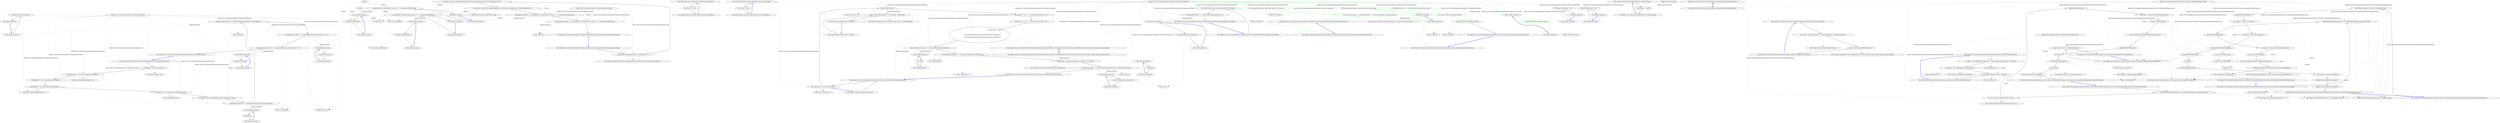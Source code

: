 digraph  {
m2_45 [cluster="Unk.LoadModules", file="ModuleLoaderTests.cs", label="Entry Unk.LoadModules", span=""];
m2_49 [cluster="Unk.SequenceEqual", file="ModuleLoaderTests.cs", label="Entry Unk.SequenceEqual", span=""];
m2_25 [cluster="Unk.>", file="ModuleLoaderTests.cs", label="Entry Unk.>", span=""];
m2_14 [cluster="Mock<IModuleLoaderPlugin>.cstr", file="ModuleLoaderTests.cs", label="Entry Mock<IModuleLoaderPlugin>.cstr", span=""];
m2_15 [cluster="ModuleLoader.cstr", file="ModuleLoaderTests.cs", label="Entry ModuleLoader.cstr", span=""];
m2_39 [cluster="Ninject.Modules.ModuleLoader.LoadModules(System.Collections.Generic.IEnumerable<string>)", file="ModuleLoaderTests.cs", label="Entry Ninject.Modules.ModuleLoader.LoadModules(System.Collections.Generic.IEnumerable<string>)", span="49-49"];
m2_12 [cluster="Mock<IKernel>.cstr", file="ModuleLoaderTests.cs", label="Entry Mock<IKernel>.cstr", span=""];
m2_18 [cluster="Unk.Setup", file="ModuleLoaderTests.cs", label="Entry Unk.Setup", span=""];
m2_40 [cluster="System.IO.Path.Combine(string, string)", file="ModuleLoaderTests.cs", label="Entry System.IO.Path.Combine(string, string)", span="0-0"];
m2_16 [cluster="Unk.SetupGet", file="ModuleLoaderTests.cs", label="Entry Unk.SetupGet", span=""];
m2_13 [cluster="Mock<IComponentContainer>.cstr", file="ModuleLoaderTests.cs", label="Entry Mock<IComponentContainer>.cstr", span=""];
m2_17 [cluster="Unk.Returns", file="ModuleLoaderTests.cs", label="Entry Unk.Returns", span=""];
m2_32 [cluster="Ninject.Tests.Unit.ModuleLoaderTests.WhenLoadModulesIsCalled.PassesMatchingFilesToAppropriatePlugin()", file="ModuleLoaderTests.cs", label="Entry Ninject.Tests.Unit.ModuleLoaderTests.WhenLoadModulesIsCalled.PassesMatchingFilesToAppropriatePlugin()", span="39-39"];
m2_33 [cluster="Ninject.Tests.Unit.ModuleLoaderTests.WhenLoadModulesIsCalled.PassesMatchingFilesToAppropriatePlugin()", file="ModuleLoaderTests.cs", label="moduleLoader.LoadModules(new[] { ''TestModules/*'' })", span="41-41"];
m2_34 [cluster="Ninject.Tests.Unit.ModuleLoaderTests.WhenLoadModulesIsCalled.PassesMatchingFilesToAppropriatePlugin()", file="ModuleLoaderTests.cs", label="var fooFiles = new[] { Path.Combine(AppDomain.CurrentDomain.BaseDirectory, @''TestModules\test.foo'') }", span="43-43"];
m2_35 [cluster="Ninject.Tests.Unit.ModuleLoaderTests.WhenLoadModulesIsCalled.PassesMatchingFilesToAppropriatePlugin()", file="ModuleLoaderTests.cs", label="var barFiles = new[] { Path.Combine(AppDomain.CurrentDomain.BaseDirectory, @''TestModules\test.bar'') }", span="44-44"];
m2_36 [cluster="Ninject.Tests.Unit.ModuleLoaderTests.WhenLoadModulesIsCalled.PassesMatchingFilesToAppropriatePlugin()", file="ModuleLoaderTests.cs", label="fooPluginMock.Verify(x => x.LoadModules(It.Is<IEnumerable<string>>(e => e.SequenceEqual(fooFiles))))", span="46-46"];
m2_37 [cluster="Ninject.Tests.Unit.ModuleLoaderTests.WhenLoadModulesIsCalled.PassesMatchingFilesToAppropriatePlugin()", file="ModuleLoaderTests.cs", label="barPluginMock.Verify(x => x.LoadModules(It.Is<IEnumerable<string>>(e => e.SequenceEqual(barFiles))))", span="47-47"];
m2_38 [cluster="Ninject.Tests.Unit.ModuleLoaderTests.WhenLoadModulesIsCalled.PassesMatchingFilesToAppropriatePlugin()", file="ModuleLoaderTests.cs", label="Exit Ninject.Tests.Unit.ModuleLoaderTests.WhenLoadModulesIsCalled.PassesMatchingFilesToAppropriatePlugin()", span="39-39"];
m2_41 [cluster="Unk.Verify", file="ModuleLoaderTests.cs", label="Entry Unk.Verify", span=""];
m2_53 [cluster="lambda expression", file="ModuleLoaderTests.cs", label="Entry lambda expression", span="47-47"];
m2_19 [cluster="lambda expression", file="ModuleLoaderTests.cs", label="Entry lambda expression", span="29-29"];
m2_22 [cluster="lambda expression", file="ModuleLoaderTests.cs", label="Entry lambda expression", span="30-30"];
m2_26 [cluster="lambda expression", file="ModuleLoaderTests.cs", label="Entry lambda expression", span="31-31"];
m2_29 [cluster="lambda expression", file="ModuleLoaderTests.cs", label="Entry lambda expression", span="32-32"];
m2_20 [cluster="lambda expression", file="ModuleLoaderTests.cs", label="x.Components", span="29-29"];
m2_21 [cluster="lambda expression", file="ModuleLoaderTests.cs", label="Exit lambda expression", span="29-29"];
m2_23 [cluster="lambda expression", file="ModuleLoaderTests.cs", label="x.GetAll<IModuleLoaderPlugin>()", span="30-30"];
m2_24 [cluster="lambda expression", file="ModuleLoaderTests.cs", label="Exit lambda expression", span="30-30"];
m2_27 [cluster="lambda expression", file="ModuleLoaderTests.cs", label="x.SupportedExtensions", span="31-31"];
m2_28 [cluster="lambda expression", file="ModuleLoaderTests.cs", label="Exit lambda expression", span="31-31"];
m2_30 [cluster="lambda expression", file="ModuleLoaderTests.cs", label="x.SupportedExtensions", span="32-32"];
m2_31 [cluster="lambda expression", file="ModuleLoaderTests.cs", label="Exit lambda expression", span="32-32"];
m2_43 [cluster="lambda expression", file="ModuleLoaderTests.cs", label="x.LoadModules(It.Is<IEnumerable<string>>(e => e.SequenceEqual(fooFiles)))", span="46-46"];
m2_47 [cluster="lambda expression", file="ModuleLoaderTests.cs", label="e.SequenceEqual(fooFiles)", span="46-46"];
m2_51 [cluster="lambda expression", file="ModuleLoaderTests.cs", label="x.LoadModules(It.Is<IEnumerable<string>>(e => e.SequenceEqual(barFiles)))", span="47-47"];
m2_54 [cluster="lambda expression", file="ModuleLoaderTests.cs", label="e.SequenceEqual(barFiles)", span="47-47"];
m2_42 [cluster="lambda expression", file="ModuleLoaderTests.cs", label="Entry lambda expression", span="46-46"];
m2_50 [cluster="lambda expression", file="ModuleLoaderTests.cs", label="Entry lambda expression", span="47-47"];
m2_44 [cluster="lambda expression", file="ModuleLoaderTests.cs", label="Exit lambda expression", span="46-46"];
m2_46 [cluster="lambda expression", file="ModuleLoaderTests.cs", label="Entry lambda expression", span="46-46"];
m2_48 [cluster="lambda expression", file="ModuleLoaderTests.cs", label="Exit lambda expression", span="46-46"];
m2_52 [cluster="lambda expression", file="ModuleLoaderTests.cs", label="Exit lambda expression", span="47-47"];
m2_55 [cluster="lambda expression", file="ModuleLoaderTests.cs", label="Exit lambda expression", span="47-47"];
m2_0 [cluster="Ninject.Tests.Unit.ModuleLoaderTests.ModuleLoaderContext.ModuleLoaderContext()", file="ModuleLoaderTests.cs", label="Entry Ninject.Tests.Unit.ModuleLoaderTests.ModuleLoaderContext.ModuleLoaderContext()", span="19-19"];
m2_1 [cluster="Ninject.Tests.Unit.ModuleLoaderTests.ModuleLoaderContext.ModuleLoaderContext()", file="ModuleLoaderTests.cs", label="kernelMock = new Mock<IKernel>()", span="21-21"];
m2_2 [cluster="Ninject.Tests.Unit.ModuleLoaderTests.ModuleLoaderContext.ModuleLoaderContext()", file="ModuleLoaderTests.cs", label="componentsMock = new Mock<IComponentContainer>()", span="22-22"];
m2_3 [cluster="Ninject.Tests.Unit.ModuleLoaderTests.ModuleLoaderContext.ModuleLoaderContext()", file="ModuleLoaderTests.cs", label="fooPluginMock = new Mock<IModuleLoaderPlugin>()", span="23-23"];
m2_4 [cluster="Ninject.Tests.Unit.ModuleLoaderTests.ModuleLoaderContext.ModuleLoaderContext()", file="ModuleLoaderTests.cs", label="barPluginMock = new Mock<IModuleLoaderPlugin>()", span="24-24"];
m2_5 [cluster="Ninject.Tests.Unit.ModuleLoaderTests.ModuleLoaderContext.ModuleLoaderContext()", file="ModuleLoaderTests.cs", label="moduleLoader = new ModuleLoader(kernelMock.Object)", span="25-25"];
m2_6 [cluster="Ninject.Tests.Unit.ModuleLoaderTests.ModuleLoaderContext.ModuleLoaderContext()", file="ModuleLoaderTests.cs", label="var plugins = new[] { fooPluginMock.Object, barPluginMock.Object }", span="27-27"];
m2_7 [cluster="Ninject.Tests.Unit.ModuleLoaderTests.ModuleLoaderContext.ModuleLoaderContext()", file="ModuleLoaderTests.cs", label="kernelMock.SetupGet(x => x.Components).Returns(componentsMock.Object)", span="29-29"];
m2_8 [cluster="Ninject.Tests.Unit.ModuleLoaderTests.ModuleLoaderContext.ModuleLoaderContext()", file="ModuleLoaderTests.cs", label="componentsMock.Setup(x => x.GetAll<IModuleLoaderPlugin>()).Returns(plugins)", span="30-30"];
m2_9 [cluster="Ninject.Tests.Unit.ModuleLoaderTests.ModuleLoaderContext.ModuleLoaderContext()", file="ModuleLoaderTests.cs", label="fooPluginMock.SetupGet(x => x.SupportedExtensions).Returns(new[] { ''.foo'' })", span="31-31"];
m2_10 [cluster="Ninject.Tests.Unit.ModuleLoaderTests.ModuleLoaderContext.ModuleLoaderContext()", file="ModuleLoaderTests.cs", label="barPluginMock.SetupGet(x => x.SupportedExtensions).Returns(new[] { ''.bar'' })", span="32-32"];
m2_11 [cluster="Ninject.Tests.Unit.ModuleLoaderTests.ModuleLoaderContext.ModuleLoaderContext()", file="ModuleLoaderTests.cs", label="Exit Ninject.Tests.Unit.ModuleLoaderTests.ModuleLoaderContext.ModuleLoaderContext()", span="19-19"];
m2_56 [file="ModuleLoaderTests.cs", label="Ninject.Tests.Unit.ModuleLoaderTests.ModuleLoaderContext", span=""];
m2_57 [file="ModuleLoaderTests.cs", label="Ninject.Tests.Unit.ModuleLoaderTests.WhenLoadModulesIsCalled", span=""];
m2_58 [file="ModuleLoaderTests.cs", label=fooFiles, span=""];
m2_59 [file="ModuleLoaderTests.cs", label=barFiles, span=""];
m3_3 [cluster="Ninject.Dynamic.Extensions.ObjectExtensions.IsNull(object)", file="ModuleLoadingTests.cs", label="Entry Ninject.Dynamic.Extensions.ObjectExtensions.IsNull(object)", span="26-26"];
m3_4 [cluster="Ninject.Dynamic.Extensions.ObjectExtensions.IsNull(object)", file="ModuleLoadingTests.cs", label="return value == null;", span="28-28"];
m3_5 [cluster="Ninject.Dynamic.Extensions.ObjectExtensions.IsNull(object)", file="ModuleLoadingTests.cs", label="Exit Ninject.Dynamic.Extensions.ObjectExtensions.IsNull(object)", span="26-26"];
m3_0 [cluster="Ninject.Dynamic.Extensions.ObjectExtensions.IsNotNull(object)", file="ModuleLoadingTests.cs", label="Entry Ninject.Dynamic.Extensions.ObjectExtensions.IsNotNull(object)", span="14-14"];
m3_1 [cluster="Ninject.Dynamic.Extensions.ObjectExtensions.IsNotNull(object)", file="ModuleLoadingTests.cs", label="return value != null;", span="16-16"];
m3_2 [cluster="Ninject.Dynamic.Extensions.ObjectExtensions.IsNotNull(object)", file="ModuleLoadingTests.cs", label="Exit Ninject.Dynamic.Extensions.ObjectExtensions.IsNotNull(object)", span="14-14"];
m4_17 [cluster="Mock<IPlan>.cstr", file="NinjectSettings.cs", label="Entry Mock<IPlan>.cstr", span=""];
m4_18 [cluster="Ninject.Tests.Unit.PropertyInjectionStrategyTests.FakePropertyInjectionDirective.FakePropertyInjectionDirective(System.Reflection.PropertyInfo, Ninject.Injection.PropertyInjector)", file="NinjectSettings.cs", label="Entry Ninject.Tests.Unit.PropertyInjectionStrategyTests.FakePropertyInjectionDirective.FakePropertyInjectionDirective(System.Reflection.PropertyInfo, Ninject.Injection.PropertyInjector)", span="91-91"];
m4_67 [cluster="Ninject.Tests.Unit.PropertyInjectionStrategyTests.FakePropertyInjectionDirective.FakePropertyInjectionDirective(System.Reflection.PropertyInfo, Ninject.Injection.PropertyInjector)", file="NinjectSettings.cs", label="Exit Ninject.Tests.Unit.PropertyInjectionStrategyTests.FakePropertyInjectionDirective.FakePropertyInjectionDirective(System.Reflection.PropertyInfo, Ninject.Injection.PropertyInjector)", span="91-91"];
m4_0 [cluster="Ninject.NinjectSettings.Get<T>(string, T)", file="NinjectSettings.cs", label="Entry Ninject.NinjectSettings.Get<T>(string, T)", span="89-89"];
m4_1 [cluster="Ninject.NinjectSettings.Get<T>(string, T)", file="NinjectSettings.cs", label="return _values.ContainsKey(key) ? (T)_values[key] : defaultValue;", span="91-91"];
m4_2 [cluster="Ninject.NinjectSettings.Get<T>(string, T)", file="NinjectSettings.cs", label="Exit Ninject.NinjectSettings.Get<T>(string, T)", span="89-89"];
m4_16 [cluster="Mock<IContext>.cstr", file="NinjectSettings.cs", label="Entry Mock<IContext>.cstr", span=""];
m4_65 [cluster="Unk.Should", file="NinjectSettings.cs", label="Entry Unk.Should", span=""];
m4_3 [cluster="System.Collections.Generic.Dictionary<TKey, TValue>.ContainsKey(TKey)", file="NinjectSettings.cs", label="Entry System.Collections.Generic.Dictionary<TKey, TValue>.ContainsKey(TKey)", span="0-0"];
m4_38 [cluster="Unk.>", file="NinjectSettings.cs", label="Entry Unk.>", span=""];
m4_39 [cluster="Ninject.Tests.Unit.PropertyInjectionStrategyTests.WhenActivateIsCalled.ReadsMethodInjectorsFromPlan()", file="NinjectSettings.cs", label="Entry Ninject.Tests.Unit.PropertyInjectionStrategyTests.WhenActivateIsCalled.ReadsMethodInjectorsFromPlan()", span="63-63"];
m4_40 [cluster="Ninject.Tests.Unit.PropertyInjectionStrategyTests.WhenActivateIsCalled.ReadsMethodInjectorsFromPlan()", file="NinjectSettings.cs", label="this.strategy.Activate(this.contextMock.Object, this.reference)", span="65-65"];
m4_41 [cluster="Ninject.Tests.Unit.PropertyInjectionStrategyTests.WhenActivateIsCalled.ReadsMethodInjectorsFromPlan()", file="NinjectSettings.cs", label="this.planMock.Verify(x => x.GetAll<PropertyInjectionDirective>())", span="67-67"];
m4_42 [cluster="Ninject.Tests.Unit.PropertyInjectionStrategyTests.WhenActivateIsCalled.ReadsMethodInjectorsFromPlan()", file="NinjectSettings.cs", label="Exit Ninject.Tests.Unit.PropertyInjectionStrategyTests.WhenActivateIsCalled.ReadsMethodInjectorsFromPlan()", span="63-63"];
m4_52 [cluster="System.Collections.Generic.IEnumerable<T>.Map<T>(System.Action<T>)", file="NinjectSettings.cs", label="Entry System.Collections.Generic.IEnumerable<T>.Map<T>(System.Action<T>)", span="8-8"];
m4_4 [cluster="Ninject.NinjectSettings.Set(string, object)", file="NinjectSettings.cs", label="Entry Ninject.NinjectSettings.Set(string, object)", span="99-99"];
m4_5 [cluster="Ninject.Tests.Unit.PropertyInjectionStrategyTests.WhenActivateIsCalled.WhenActivateIsCalled()", file="NinjectSettings.cs", label="Entry Ninject.Tests.Unit.PropertyInjectionStrategyTests.WhenActivateIsCalled.WhenActivateIsCalled()", span="41-41"];
m4_6 [cluster="Ninject.Tests.Unit.PropertyInjectionStrategyTests.WhenActivateIsCalled.WhenActivateIsCalled()", file="NinjectSettings.cs", label="this.contextMock = new Mock<IContext>()", span="43-43"];
m4_43 [cluster="Unk.Activate", file="NinjectSettings.cs", label="Entry Unk.Activate", span=""];
m4_22 [cluster="Unk.Setup", file="NinjectSettings.cs", label="Entry Unk.Setup", span=""];
m4_19 [cluster="Unk.SetupGet", file="NinjectSettings.cs", label="Entry Unk.SetupGet", span=""];
m4_21 [cluster="Ninject.Activation.InstanceReference.InstanceReference()", file="NinjectSettings.cs", label="Entry Ninject.Activation.InstanceReference.InstanceReference()", span="16-16"];
m4_45 [cluster="lambda expression", file="NinjectSettings.cs", label="Entry lambda expression", span="67-67"];
m4_53 [cluster="lambda expression", file="NinjectSettings.cs", label="Entry lambda expression", span="75-75"];
m4_54 [cluster="lambda expression", color=green, community=0, file="NinjectSettings.cs", label="0: d.TargetMock.Verify(x => x.ResolveWithin(this.contextMock.Object))", span="75-75"];
m4_55 [cluster="lambda expression", file="NinjectSettings.cs", label="Exit lambda expression", span="75-75"];
m4_56 [cluster="lambda expression", file="NinjectSettings.cs", label="Entry lambda expression", span="75-75"];
m4_57 [cluster="lambda expression", color=green, community=0, file="NinjectSettings.cs", label="7: x.ResolveWithin(this.contextMock.Object)", span="75-75"];
m4_58 [cluster="lambda expression", file="NinjectSettings.cs", label="Exit lambda expression", span="75-75"];
m4_24 [cluster="lambda expression", file="NinjectSettings.cs", label="this.injector1WasCalled = true", span="45-45"];
m4_27 [cluster="lambda expression", file="NinjectSettings.cs", label="this.injector2WasCalled = true", span="46-46"];
m4_23 [cluster="lambda expression", file="NinjectSettings.cs", label="Entry lambda expression", span="45-45"];
m4_25 [cluster="lambda expression", file="NinjectSettings.cs", label="Exit lambda expression", span="45-45"];
m4_26 [cluster="lambda expression", file="NinjectSettings.cs", label="Entry lambda expression", span="46-46"];
m4_28 [cluster="lambda expression", file="NinjectSettings.cs", label="Exit lambda expression", span="46-46"];
m4_29 [cluster="lambda expression", file="NinjectSettings.cs", label="Entry lambda expression", span="54-54"];
m4_32 [cluster="lambda expression", file="NinjectSettings.cs", label="Entry lambda expression", span="55-55"];
m4_35 [cluster="lambda expression", file="NinjectSettings.cs", label="Entry lambda expression", span="59-59"];
m4_31 [cluster="lambda expression", file="NinjectSettings.cs", label="Exit lambda expression", span="54-54"];
m4_30 [cluster="lambda expression", file="NinjectSettings.cs", label="x.Plan", span="54-54"];
m4_34 [cluster="lambda expression", file="NinjectSettings.cs", label="Exit lambda expression", span="55-55"];
m4_33 [cluster="lambda expression", file="NinjectSettings.cs", label="x.Parameters", span="55-55"];
m4_37 [cluster="lambda expression", file="NinjectSettings.cs", label="Exit lambda expression", span="59-59"];
m4_36 [cluster="lambda expression", file="NinjectSettings.cs", label="x.GetAll<PropertyInjectionDirective>()", span="59-59"];
m4_46 [cluster="lambda expression", file="NinjectSettings.cs", label="x.GetAll<PropertyInjectionDirective>()", span="67-67"];
m4_47 [cluster="lambda expression", file="NinjectSettings.cs", label="Exit lambda expression", span="67-67"];
m4_48 [cluster="Ninject.Tests.Unit.PropertyInjectionStrategyTests.WhenActivateIsCalled.ResolvesValuesForEachTargetOfEachDirective()", file="NinjectSettings.cs", label="Entry Ninject.Tests.Unit.PropertyInjectionStrategyTests.WhenActivateIsCalled.ResolvesValuesForEachTargetOfEachDirective()", span="71-71"];
m4_49 [cluster="Ninject.Tests.Unit.PropertyInjectionStrategyTests.WhenActivateIsCalled.ResolvesValuesForEachTargetOfEachDirective()", color=green, community=0, file="NinjectSettings.cs", label="0: this.strategy.Activate(this.contextMock.Object, this.reference)", span="73-73"];
m4_50 [cluster="Ninject.Tests.Unit.PropertyInjectionStrategyTests.WhenActivateIsCalled.ResolvesValuesForEachTargetOfEachDirective()", color=green, community=0, file="NinjectSettings.cs", label="2: this.directives.Map(d => d.TargetMock.Verify(x => x.ResolveWithin(this.contextMock.Object)))", span="75-75"];
m4_51 [cluster="Ninject.Tests.Unit.PropertyInjectionStrategyTests.WhenActivateIsCalled.ResolvesValuesForEachTargetOfEachDirective()", file="NinjectSettings.cs", label="Exit Ninject.Tests.Unit.PropertyInjectionStrategyTests.WhenActivateIsCalled.ResolvesValuesForEachTargetOfEachDirective()", span="71-71"];
m4_66 [cluster="Unk.BeTrue", file="NinjectSettings.cs", label="Entry Unk.BeTrue", span=""];
m4_20 [cluster="Unk.Returns", file="NinjectSettings.cs", label="Entry Unk.Returns", span=""];
m4_60 [cluster="Ninject.Tests.Unit.PropertyInjectionStrategyTests.WhenActivateIsCalled.InvokesInjectorsForEachDirective()", file="NinjectSettings.cs", label="Entry Ninject.Tests.Unit.PropertyInjectionStrategyTests.WhenActivateIsCalled.InvokesInjectorsForEachDirective()", span="79-79"];
m4_61 [cluster="Ninject.Tests.Unit.PropertyInjectionStrategyTests.WhenActivateIsCalled.InvokesInjectorsForEachDirective()", color=green, community=0, file="NinjectSettings.cs", label="16: this.strategy.Activate(this.contextMock.Object, this.reference)", span="81-81"];
m4_62 [cluster="Ninject.Tests.Unit.PropertyInjectionStrategyTests.WhenActivateIsCalled.InvokesInjectorsForEachDirective()", color=green, community=0, file="NinjectSettings.cs", label="0: this.injector1WasCalled.Should().BeTrue()", span="82-82"];
m4_63 [cluster="Ninject.Tests.Unit.PropertyInjectionStrategyTests.WhenActivateIsCalled.InvokesInjectorsForEachDirective()", file="NinjectSettings.cs", label="this.injector2WasCalled.Should().BeTrue()", span="83-83"];
m4_64 [cluster="Ninject.Tests.Unit.PropertyInjectionStrategyTests.WhenActivateIsCalled.InvokesInjectorsForEachDirective()", file="NinjectSettings.cs", label="Exit Ninject.Tests.Unit.PropertyInjectionStrategyTests.WhenActivateIsCalled.InvokesInjectorsForEachDirective()", span="79-79"];
m4_59 [cluster="Unk.ResolveWithin", file="NinjectSettings.cs", label="Entry Unk.ResolveWithin", span=""];
m4_44 [cluster="Unk.Verify", file="NinjectSettings.cs", label="Entry Unk.Verify", span=""];
m4_7 [cluster="Ninject.Tests.Unit.PropertyInjectionStrategyTests.WhenActivateIsCalled.WhenActivateIsCalled()", file="NinjectSettings.cs", label="Ninject.NinjectSettings", span=""];
m4_8 [cluster="Ninject.Tests.Unit.PropertyInjectionStrategyTests.WhenActivateIsCalled.WhenActivateIsCalled()", file="NinjectSettings.cs", label="this.injector1 = (x, y) => { this.injector1WasCalled = true; }", span="45-45"];
m4_9 [cluster="Ninject.Tests.Unit.PropertyInjectionStrategyTests.WhenActivateIsCalled.WhenActivateIsCalled()", file="NinjectSettings.cs", label="this.injector2 = (x, y) => { this.injector2WasCalled = true; }", span="46-46"];
m4_10 [cluster="Ninject.Tests.Unit.PropertyInjectionStrategyTests.WhenActivateIsCalled.WhenActivateIsCalled()", file="NinjectSettings.cs", label="this.directives = new[]\r\n            {\r\n                new FakePropertyInjectionDirective(this.property1, this.injector1),\r\n                new FakePropertyInjectionDirective(this.property2, this.injector2)\r\n            }", span="48-52"];
m4_11 [cluster="Ninject.Tests.Unit.PropertyInjectionStrategyTests.WhenActivateIsCalled.WhenActivateIsCalled()", file="NinjectSettings.cs", label="this.contextMock.SetupGet(x => x.Plan).Returns(this.planMock.Object)", span="54-54"];
m4_12 [cluster="Ninject.Tests.Unit.PropertyInjectionStrategyTests.WhenActivateIsCalled.WhenActivateIsCalled()", file="NinjectSettings.cs", label="this.contextMock.SetupGet(x => x.Parameters).Returns(new IParameter[0])", span="55-55"];
m4_13 [cluster="Ninject.Tests.Unit.PropertyInjectionStrategyTests.WhenActivateIsCalled.WhenActivateIsCalled()", file="NinjectSettings.cs", label="this.reference = new InstanceReference { Instance = this.instance }", span="57-57"];
m4_14 [cluster="Ninject.Tests.Unit.PropertyInjectionStrategyTests.WhenActivateIsCalled.WhenActivateIsCalled()", file="NinjectSettings.cs", label="this.planMock.Setup(x => x.GetAll<PropertyInjectionDirective>()).Returns(this.directives)", span="59-59"];
m4_15 [cluster="Ninject.Tests.Unit.PropertyInjectionStrategyTests.WhenActivateIsCalled.WhenActivateIsCalled()", file="NinjectSettings.cs", label="Exit Ninject.Tests.Unit.PropertyInjectionStrategyTests.WhenActivateIsCalled.WhenActivateIsCalled()", span="41-41"];
m4_74 [file="NinjectSettings.cs", label="Ninject.Tests.Unit.PropertyInjectionStrategyTests.WhenActivateIsCalled", span=""];
m5_0 [cluster="Ninject.Tests.Fakes.Ninja.Ninja(Ninject.Tests.Fakes.IWeapon)", file="PropertyInjectionSelectorTests.cs", label="Entry Ninject.Tests.Fakes.Ninja.Ninja(Ninject.Tests.Fakes.IWeapon)", span="10-10"];
m5_1 [cluster="Ninject.Tests.Fakes.Ninja.Ninja(Ninject.Tests.Fakes.IWeapon)", file="PropertyInjectionSelectorTests.cs", label="this.Weapon = weapon", span="12-12"];
m5_2 [cluster="Ninject.Tests.Fakes.Ninja.Ninja(Ninject.Tests.Fakes.IWeapon)", file="PropertyInjectionSelectorTests.cs", label="Exit Ninject.Tests.Fakes.Ninja.Ninja(Ninject.Tests.Fakes.IWeapon)", span="10-10"];
m5_3 [file="PropertyInjectionSelectorTests.cs", label="Ninject.Tests.Fakes.Ninja", span=""];
m6_0 [cluster="Ninject.ConstraintAttribute.Matches(Ninject.Planning.Bindings.IBindingMetadata)", file="PropertyInjectionTests.cs", label="Entry Ninject.ConstraintAttribute.Matches(Ninject.Planning.Bindings.IBindingMetadata)", span="9-9"];
m6_1 [cluster="Ninject.ConstraintAttribute.Matches(Ninject.Planning.Bindings.IBindingMetadata)", file="PropertyInjectionTests.cs", label="Exit Ninject.ConstraintAttribute.Matches(Ninject.Planning.Bindings.IBindingMetadata)", span="9-9"];
m7_0 [cluster="Ninject.Tests.Integration.RequestScopeTests.RequestScopeContext.RequestScopeContext()", file="RequestScopeTests.cs", label="Entry Ninject.Tests.Integration.RequestScopeTests.RequestScopeContext.RequestScopeContext()", span="15-15"];
m7_1 [cluster="Ninject.Tests.Integration.RequestScopeTests.RequestScopeContext.RequestScopeContext()", file="RequestScopeTests.cs", label="var settings = new NinjectSettings { CachePruningInterval = TimeSpan.MaxValue }", span="17-17"];
m7_2 [cluster="Ninject.Tests.Integration.RequestScopeTests.RequestScopeContext.RequestScopeContext()", file="RequestScopeTests.cs", label="kernel = new StandardKernel(settings)", span="18-18"];
m7_3 [cluster="Ninject.Tests.Integration.RequestScopeTests.RequestScopeContext.RequestScopeContext()", file="RequestScopeTests.cs", label="Exit Ninject.Tests.Integration.RequestScopeTests.RequestScopeContext.RequestScopeContext()", span="15-15"];
m7_66 [cluster="Ninject.OnePerRequestModule.DeactivateInstancesForCurrentHttpRequest()", file="RequestScopeTests.cs", label="Entry Ninject.OnePerRequestModule.DeactivateInstancesForCurrentHttpRequest()", span="59-59"];
m7_17 [cluster="HttpContext.cstr", file="RequestScopeTests.cs", label="Entry HttpContext.cstr", span=""];
m7_9 [cluster="Ninject.Tests.Integration.RequestScopeTests.RequestScopeContext.GetFakeHttpContext()", file="RequestScopeTests.cs", label="Entry Ninject.Tests.Integration.RequestScopeTests.RequestScopeContext.GetFakeHttpContext()", span="26-26"];
m7_10 [cluster="Ninject.Tests.Integration.RequestScopeTests.RequestScopeContext.GetFakeHttpContext()", file="RequestScopeTests.cs", label="var request = new HttpRequest(''index.html'', ''http://example.org/index.html'', String.Empty)", span="28-28"];
m7_11 [cluster="Ninject.Tests.Integration.RequestScopeTests.RequestScopeContext.GetFakeHttpContext()", file="RequestScopeTests.cs", label="var response = new HttpResponse(new StringWriter())", span="29-29"];
m7_12 [cluster="Ninject.Tests.Integration.RequestScopeTests.RequestScopeContext.GetFakeHttpContext()", file="RequestScopeTests.cs", label="return new HttpContext(request, response);", span="30-30"];
m7_13 [cluster="Ninject.Tests.Integration.RequestScopeTests.RequestScopeContext.GetFakeHttpContext()", file="RequestScopeTests.cs", label="Exit Ninject.Tests.Integration.RequestScopeTests.RequestScopeContext.GetFakeHttpContext()", span="26-26"];
m7_39 [cluster="Ninject.Tests.Integration.RequestScopeTests.WhenServiceIsBoundWithRequestScope.InstancesAreDisposedWhenRequestEndsAndCacheIsPruned()", file="RequestScopeTests.cs", label="Entry Ninject.Tests.Integration.RequestScopeTests.WhenServiceIsBoundWithRequestScope.InstancesAreDisposedWhenRequestEndsAndCacheIsPruned()", span="60-60"];
m7_40 [cluster="Ninject.Tests.Integration.RequestScopeTests.WhenServiceIsBoundWithRequestScope.InstancesAreDisposedWhenRequestEndsAndCacheIsPruned()", file="RequestScopeTests.cs", label="kernel.Bind<INotifyWhenDisposed>().To<NotifiesWhenDisposed>().InRequestScope()", span="62-62"];
m7_41 [cluster="Ninject.Tests.Integration.RequestScopeTests.WhenServiceIsBoundWithRequestScope.InstancesAreDisposedWhenRequestEndsAndCacheIsPruned()", file="RequestScopeTests.cs", label="var cache = kernel.Components.Get<ICache>()", span="63-63"];
m7_42 [cluster="Ninject.Tests.Integration.RequestScopeTests.WhenServiceIsBoundWithRequestScope.InstancesAreDisposedWhenRequestEndsAndCacheIsPruned()", file="RequestScopeTests.cs", label="BeginNewFakeWebRequest()", span="65-65"];
m7_49 [cluster="Ninject.Tests.Integration.RequestScopeTests.WhenServiceIsBoundWithRequestScope.InstancesAreDisposedWhenRequestEndsAndCacheIsPruned()", file="RequestScopeTests.cs", label="cache.Prune()", span="77-77"];
m7_43 [cluster="Ninject.Tests.Integration.RequestScopeTests.WhenServiceIsBoundWithRequestScope.InstancesAreDisposedWhenRequestEndsAndCacheIsPruned()", file="RequestScopeTests.cs", label="var instance = kernel.Get<INotifyWhenDisposed>()", span="67-67"];
m7_44 [cluster="Ninject.Tests.Integration.RequestScopeTests.WhenServiceIsBoundWithRequestScope.InstancesAreDisposedWhenRequestEndsAndCacheIsPruned()", file="RequestScopeTests.cs", label="instance.ShouldNotBeNull()", span="69-69"];
m7_45 [cluster="Ninject.Tests.Integration.RequestScopeTests.WhenServiceIsBoundWithRequestScope.InstancesAreDisposedWhenRequestEndsAndCacheIsPruned()", file="RequestScopeTests.cs", label="instance.ShouldBeInstanceOf<NotifiesWhenDisposed>()", span="70-70"];
m7_50 [cluster="Ninject.Tests.Integration.RequestScopeTests.WhenServiceIsBoundWithRequestScope.InstancesAreDisposedWhenRequestEndsAndCacheIsPruned()", file="RequestScopeTests.cs", label="instance.IsDisposed.ShouldBeTrue()", span="79-79"];
m7_46 [cluster="Ninject.Tests.Integration.RequestScopeTests.WhenServiceIsBoundWithRequestScope.InstancesAreDisposedWhenRequestEndsAndCacheIsPruned()", file="RequestScopeTests.cs", label="BeginNewFakeWebRequest()", span="72-72"];
m7_47 [cluster="Ninject.Tests.Integration.RequestScopeTests.WhenServiceIsBoundWithRequestScope.InstancesAreDisposedWhenRequestEndsAndCacheIsPruned()", file="RequestScopeTests.cs", label="GC.Collect()", span="74-74"];
m7_48 [cluster="Ninject.Tests.Integration.RequestScopeTests.WhenServiceIsBoundWithRequestScope.InstancesAreDisposedWhenRequestEndsAndCacheIsPruned()", file="RequestScopeTests.cs", label="GC.WaitForPendingFinalizers()", span="75-75"];
m7_51 [cluster="Ninject.Tests.Integration.RequestScopeTests.WhenServiceIsBoundWithRequestScope.InstancesAreDisposedWhenRequestEndsAndCacheIsPruned()", file="RequestScopeTests.cs", label="Exit Ninject.Tests.Integration.RequestScopeTests.WhenServiceIsBoundWithRequestScope.InstancesAreDisposedWhenRequestEndsAndCacheIsPruned()", span="60-60"];
m7_54 [cluster="Unk.>", file="RequestScopeTests.cs", label="Entry Unk.>", span=""];
m7_33 [cluster="Ninject.Syntax.IBindingInSyntax<T>.InRequestScope()", file="RequestScopeTests.cs", label="Entry Ninject.Syntax.IBindingInSyntax<T>.InRequestScope()", span="183-183"];
m7_52 [cluster="Ninject.Components.IComponentContainer.Get<T>()", file="RequestScopeTests.cs", label="Entry Ninject.Components.IComponentContainer.Get<T>()", span="52-52"];
m7_31 [cluster="Ninject.Syntax.BindingRoot.Bind<T>()", file="RequestScopeTests.cs", label="Entry Ninject.Syntax.BindingRoot.Bind<T>()", span="27-27"];
m7_53 [cluster="Unk.ShouldNotBeNull", file="RequestScopeTests.cs", label="Entry Unk.ShouldNotBeNull", span=""];
m7_14 [cluster="HttpRequest.cstr", file="RequestScopeTests.cs", label="Entry HttpRequest.cstr", span=""];
m7_32 [cluster="Ninject.Syntax.IBindingToSyntax<T>.To<TImplementation>()", file="RequestScopeTests.cs", label="Entry Ninject.Syntax.IBindingToSyntax<T>.To<TImplementation>()", span="40-40"];
m7_15 [cluster="HttpResponse.cstr", file="RequestScopeTests.cs", label="Entry HttpResponse.cstr", span=""];
m7_57 [cluster="Ninject.Tests.Integration.RequestScopeTests.WhenServiceIsBoundWithRequestScope.InstancesAreDisposedViaOnePerRequestModule()", file="RequestScopeTests.cs", label="Entry Ninject.Tests.Integration.RequestScopeTests.WhenServiceIsBoundWithRequestScope.InstancesAreDisposedViaOnePerRequestModule()", span="83-83"];
m7_58 [cluster="Ninject.Tests.Integration.RequestScopeTests.WhenServiceIsBoundWithRequestScope.InstancesAreDisposedViaOnePerRequestModule()", file="RequestScopeTests.cs", label="kernel.Bind<INotifyWhenDisposed>().To<NotifiesWhenDisposed>().InRequestScope()", span="85-85"];
m7_59 [cluster="Ninject.Tests.Integration.RequestScopeTests.WhenServiceIsBoundWithRequestScope.InstancesAreDisposedViaOnePerRequestModule()", file="RequestScopeTests.cs", label="BeginNewFakeWebRequest()", span="87-87"];
m7_60 [cluster="Ninject.Tests.Integration.RequestScopeTests.WhenServiceIsBoundWithRequestScope.InstancesAreDisposedViaOnePerRequestModule()", file="RequestScopeTests.cs", label="var instance = kernel.Get<INotifyWhenDisposed>()", span="89-89"];
m7_61 [cluster="Ninject.Tests.Integration.RequestScopeTests.WhenServiceIsBoundWithRequestScope.InstancesAreDisposedViaOnePerRequestModule()", file="RequestScopeTests.cs", label="instance.ShouldNotBeNull()", span="91-91"];
m7_62 [cluster="Ninject.Tests.Integration.RequestScopeTests.WhenServiceIsBoundWithRequestScope.InstancesAreDisposedViaOnePerRequestModule()", file="RequestScopeTests.cs", label="instance.ShouldBeInstanceOf<NotifiesWhenDisposed>()", span="92-92"];
m7_64 [cluster="Ninject.Tests.Integration.RequestScopeTests.WhenServiceIsBoundWithRequestScope.InstancesAreDisposedViaOnePerRequestModule()", file="RequestScopeTests.cs", label="instance.IsDisposed.ShouldBeTrue()", span="96-96"];
m7_63 [cluster="Ninject.Tests.Integration.RequestScopeTests.WhenServiceIsBoundWithRequestScope.InstancesAreDisposedViaOnePerRequestModule()", file="RequestScopeTests.cs", label="OnePerRequestModule.DeactivateInstancesForCurrentHttpRequest()", span="94-94"];
m7_65 [cluster="Ninject.Tests.Integration.RequestScopeTests.WhenServiceIsBoundWithRequestScope.InstancesAreDisposedViaOnePerRequestModule()", file="RequestScopeTests.cs", label="Exit Ninject.Tests.Integration.RequestScopeTests.WhenServiceIsBoundWithRequestScope.InstancesAreDisposedViaOnePerRequestModule()", span="83-83"];
m7_5 [cluster="Ninject.StandardKernel.StandardKernel(Ninject.INinjectSettings, params Ninject.Modules.INinjectModule[])", file="RequestScopeTests.cs", label="Entry Ninject.StandardKernel.StandardKernel(Ninject.INinjectSettings, params Ninject.Modules.INinjectModule[])", span="43-43"];
m7_34 [cluster="Ninject.Syntax.IResolutionRoot.Get<T>(params Ninject.Parameters.IParameter[])", file="RequestScopeTests.cs", label="Entry Ninject.Syntax.IResolutionRoot.Get<T>(params Ninject.Parameters.IParameter[])", span="34-34"];
m7_35 [cluster="Unk.ShouldBeSameAs", file="RequestScopeTests.cs", label="Entry Unk.ShouldBeSameAs", span=""];
m7_38 [cluster="Unk.ShouldNotBeSameAs", file="RequestScopeTests.cs", label="Entry Unk.ShouldNotBeSameAs", span=""];
m7_37 [cluster="System.GC.WaitForPendingFinalizers()", file="RequestScopeTests.cs", label="Entry System.GC.WaitForPendingFinalizers()", span="0-0"];
m7_36 [cluster="System.GC.Collect()", file="RequestScopeTests.cs", label="Entry System.GC.Collect()", span="0-0"];
m7_18 [cluster="Ninject.Tests.Integration.RequestScopeTests.WhenServiceIsBoundWithRequestScope.InstancesAreReusedWithinSameHttpContext()", file="RequestScopeTests.cs", label="Entry Ninject.Tests.Integration.RequestScopeTests.WhenServiceIsBoundWithRequestScope.InstancesAreReusedWithinSameHttpContext()", span="37-37"];
m7_19 [cluster="Ninject.Tests.Integration.RequestScopeTests.WhenServiceIsBoundWithRequestScope.InstancesAreReusedWithinSameHttpContext()", file="RequestScopeTests.cs", label="kernel.Bind<IWeapon>().To<Sword>().InRequestScope()", span="39-39"];
m7_20 [cluster="Ninject.Tests.Integration.RequestScopeTests.WhenServiceIsBoundWithRequestScope.InstancesAreReusedWithinSameHttpContext()", file="RequestScopeTests.cs", label="BeginNewFakeWebRequest()", span="41-41"];
m7_21 [cluster="Ninject.Tests.Integration.RequestScopeTests.WhenServiceIsBoundWithRequestScope.InstancesAreReusedWithinSameHttpContext()", file="RequestScopeTests.cs", label="var weapon1 = kernel.Get<IWeapon>()", span="43-43"];
m7_22 [cluster="Ninject.Tests.Integration.RequestScopeTests.WhenServiceIsBoundWithRequestScope.InstancesAreReusedWithinSameHttpContext()", file="RequestScopeTests.cs", label="var weapon2 = kernel.Get<IWeapon>()", span="44-44"];
m7_23 [cluster="Ninject.Tests.Integration.RequestScopeTests.WhenServiceIsBoundWithRequestScope.InstancesAreReusedWithinSameHttpContext()", file="RequestScopeTests.cs", label="weapon1.ShouldBeSameAs(weapon2)", span="46-46"];
m7_28 [cluster="Ninject.Tests.Integration.RequestScopeTests.WhenServiceIsBoundWithRequestScope.InstancesAreReusedWithinSameHttpContext()", file="RequestScopeTests.cs", label="weapon3.ShouldNotBeSameAs(weapon1)", span="55-55"];
m7_29 [cluster="Ninject.Tests.Integration.RequestScopeTests.WhenServiceIsBoundWithRequestScope.InstancesAreReusedWithinSameHttpContext()", file="RequestScopeTests.cs", label="weapon3.ShouldNotBeSameAs(weapon2)", span="56-56"];
m7_24 [cluster="Ninject.Tests.Integration.RequestScopeTests.WhenServiceIsBoundWithRequestScope.InstancesAreReusedWithinSameHttpContext()", file="RequestScopeTests.cs", label="BeginNewFakeWebRequest()", span="48-48"];
m7_25 [cluster="Ninject.Tests.Integration.RequestScopeTests.WhenServiceIsBoundWithRequestScope.InstancesAreReusedWithinSameHttpContext()", file="RequestScopeTests.cs", label="GC.Collect()", span="50-50"];
m7_26 [cluster="Ninject.Tests.Integration.RequestScopeTests.WhenServiceIsBoundWithRequestScope.InstancesAreReusedWithinSameHttpContext()", file="RequestScopeTests.cs", label="GC.WaitForPendingFinalizers()", span="51-51"];
m7_27 [cluster="Ninject.Tests.Integration.RequestScopeTests.WhenServiceIsBoundWithRequestScope.InstancesAreReusedWithinSameHttpContext()", file="RequestScopeTests.cs", label="var weapon3 = kernel.Get<IWeapon>()", span="53-53"];
m7_30 [cluster="Ninject.Tests.Integration.RequestScopeTests.WhenServiceIsBoundWithRequestScope.InstancesAreReusedWithinSameHttpContext()", file="RequestScopeTests.cs", label="Exit Ninject.Tests.Integration.RequestScopeTests.WhenServiceIsBoundWithRequestScope.InstancesAreReusedWithinSameHttpContext()", span="37-37"];
m7_16 [cluster="System.IO.StringWriter.StringWriter()", file="RequestScopeTests.cs", label="Entry System.IO.StringWriter.StringWriter()", span="0-0"];
m7_56 [cluster="Unk.ShouldBeTrue", file="RequestScopeTests.cs", label="Entry Unk.ShouldBeTrue", span=""];
m7_4 [cluster="Ninject.NinjectSettings.NinjectSettings()", file="RequestScopeTests.cs", label="Entry Ninject.NinjectSettings.NinjectSettings()", span="19-19"];
m7_55 [cluster="Ninject.Activation.Caching.ICache.Prune()", file="RequestScopeTests.cs", label="Entry Ninject.Activation.Caching.ICache.Prune()", span="50-50"];
m7_6 [cluster="Ninject.Tests.Integration.RequestScopeTests.RequestScopeContext.BeginNewFakeWebRequest()", file="RequestScopeTests.cs", label="Entry Ninject.Tests.Integration.RequestScopeTests.RequestScopeContext.BeginNewFakeWebRequest()", span="21-21"];
m7_7 [cluster="Ninject.Tests.Integration.RequestScopeTests.RequestScopeContext.BeginNewFakeWebRequest()", file="RequestScopeTests.cs", label="HttpContext.Current = GetFakeHttpContext()", span="23-23"];
m7_8 [cluster="Ninject.Tests.Integration.RequestScopeTests.RequestScopeContext.BeginNewFakeWebRequest()", file="RequestScopeTests.cs", label="Exit Ninject.Tests.Integration.RequestScopeTests.RequestScopeContext.BeginNewFakeWebRequest()", span="21-21"];
m7_67 [file="RequestScopeTests.cs", label="Ninject.Tests.Integration.RequestScopeTests.RequestScopeContext", span=""];
m7_68 [file="RequestScopeTests.cs", label="Ninject.Tests.Integration.RequestScopeTests.WhenServiceIsBoundWithRequestScope", span=""];
m2_32 -> m2_33  [key=0, style=solid];
m2_33 -> m2_34  [key=0, style=solid];
m2_33 -> m2_39  [key=2, style=dotted];
m2_34 -> m2_35  [key=0, style=solid];
m2_34 -> m2_40  [key=2, style=dotted];
m2_34 -> m2_36  [color=darkseagreen4, key=1, label=fooFiles, style=dashed];
m2_34 -> m2_43  [color=darkseagreen4, key=1, label=fooFiles, style=dashed];
m2_34 -> m2_47  [color=darkseagreen4, key=1, label=fooFiles, style=dashed];
m2_35 -> m2_36  [key=0, style=solid];
m2_35 -> m2_40  [key=2, style=dotted];
m2_35 -> m2_37  [color=darkseagreen4, key=1, label=barFiles, style=dashed];
m2_35 -> m2_51  [color=darkseagreen4, key=1, label=barFiles, style=dashed];
m2_35 -> m2_54  [color=darkseagreen4, key=1, label=barFiles, style=dashed];
m2_36 -> m2_37  [key=0, style=solid];
m2_36 -> m2_41  [key=2, style=dotted];
m2_36 -> m2_42  [color=darkseagreen4, key=1, label="lambda expression", style=dashed];
m2_37 -> m2_38  [key=0, style=solid];
m2_37 -> m2_41  [key=2, style=dotted];
m2_37 -> m2_50  [color=darkseagreen4, key=1, label="lambda expression", style=dashed];
m2_38 -> m2_32  [color=blue, key=0, style=bold];
m2_53 -> m2_54  [key=0, style=solid];
m2_19 -> m2_20  [key=0, style=solid];
m2_22 -> m2_23  [key=0, style=solid];
m2_26 -> m2_27  [key=0, style=solid];
m2_29 -> m2_30  [key=0, style=solid];
m2_20 -> m2_21  [key=0, style=solid];
m2_21 -> m2_19  [color=blue, key=0, style=bold];
m2_23 -> m2_24  [key=0, style=solid];
m2_23 -> m2_25  [key=2, style=dotted];
m2_24 -> m2_22  [color=blue, key=0, style=bold];
m2_27 -> m2_28  [key=0, style=solid];
m2_28 -> m2_26  [color=blue, key=0, style=bold];
m2_30 -> m2_31  [key=0, style=solid];
m2_31 -> m2_29  [color=blue, key=0, style=bold];
m2_43 -> m2_44  [key=0, style=solid];
m2_43 -> m2_25  [key=2, style=dotted];
m2_43 -> m2_45  [key=2, style=dotted];
m2_43 -> m2_46  [color=darkseagreen4, key=1, label="lambda expression", style=dashed];
m2_47 -> m2_48  [key=0, style=solid];
m2_47 -> m2_49  [key=2, style=dotted];
m2_51 -> m2_52  [key=0, style=solid];
m2_51 -> m2_25  [key=2, style=dotted];
m2_51 -> m2_45  [key=2, style=dotted];
m2_51 -> m2_53  [color=darkseagreen4, key=1, label="lambda expression", style=dashed];
m2_54 -> m2_55  [key=0, style=solid];
m2_54 -> m2_49  [key=2, style=dotted];
m2_42 -> m2_43  [key=0, style=solid];
m2_50 -> m2_51  [key=0, style=solid];
m2_44 -> m2_42  [color=blue, key=0, style=bold];
m2_46 -> m2_47  [key=0, style=solid];
m2_48 -> m2_46  [color=blue, key=0, style=bold];
m2_52 -> m2_50  [color=blue, key=0, style=bold];
m2_55 -> m2_53  [color=blue, key=0, style=bold];
m2_0 -> m2_1  [key=0, style=solid];
m2_1 -> m2_2  [key=0, style=solid];
m2_1 -> m2_12  [key=2, style=dotted];
m2_2 -> m2_3  [key=0, style=solid];
m2_2 -> m2_13  [key=2, style=dotted];
m2_3 -> m2_4  [key=0, style=solid];
m2_3 -> m2_14  [key=2, style=dotted];
m2_4 -> m2_5  [key=0, style=solid];
m2_4 -> m2_14  [key=2, style=dotted];
m2_5 -> m2_6  [key=0, style=solid];
m2_5 -> m2_15  [key=2, style=dotted];
m2_6 -> m2_7  [key=0, style=solid];
m2_6 -> m2_8  [color=darkseagreen4, key=1, label=plugins, style=dashed];
m2_7 -> m2_8  [key=0, style=solid];
m2_7 -> m2_16  [key=2, style=dotted];
m2_7 -> m2_17  [key=2, style=dotted];
m2_7 -> m2_19  [color=darkseagreen4, key=1, label="lambda expression", style=dashed];
m2_8 -> m2_9  [key=0, style=solid];
m2_8 -> m2_18  [key=2, style=dotted];
m2_8 -> m2_17  [key=2, style=dotted];
m2_8 -> m2_22  [color=darkseagreen4, key=1, label="lambda expression", style=dashed];
m2_9 -> m2_10  [key=0, style=solid];
m2_9 -> m2_16  [key=2, style=dotted];
m2_9 -> m2_17  [key=2, style=dotted];
m2_9 -> m2_26  [color=darkseagreen4, key=1, label="lambda expression", style=dashed];
m2_10 -> m2_11  [key=0, style=solid];
m2_10 -> m2_16  [key=2, style=dotted];
m2_10 -> m2_17  [key=2, style=dotted];
m2_10 -> m2_29  [color=darkseagreen4, key=1, label="lambda expression", style=dashed];
m2_11 -> m2_0  [color=blue, key=0, style=bold];
m2_56 -> m2_1  [color=darkseagreen4, key=1, label="Ninject.Tests.Unit.ModuleLoaderTests.ModuleLoaderContext", style=dashed];
m2_56 -> m2_2  [color=darkseagreen4, key=1, label="Ninject.Tests.Unit.ModuleLoaderTests.ModuleLoaderContext", style=dashed];
m2_56 -> m2_3  [color=darkseagreen4, key=1, label="Ninject.Tests.Unit.ModuleLoaderTests.ModuleLoaderContext", style=dashed];
m2_56 -> m2_4  [color=darkseagreen4, key=1, label="Ninject.Tests.Unit.ModuleLoaderTests.ModuleLoaderContext", style=dashed];
m2_56 -> m2_5  [color=darkseagreen4, key=1, label="Ninject.Tests.Unit.ModuleLoaderTests.ModuleLoaderContext", style=dashed];
m2_56 -> m2_6  [color=darkseagreen4, key=1, label="Ninject.Tests.Unit.ModuleLoaderTests.ModuleLoaderContext", style=dashed];
m2_56 -> m2_7  [color=darkseagreen4, key=1, label="Ninject.Tests.Unit.ModuleLoaderTests.ModuleLoaderContext", style=dashed];
m2_56 -> m2_8  [color=darkseagreen4, key=1, label="Ninject.Tests.Unit.ModuleLoaderTests.ModuleLoaderContext", style=dashed];
m2_56 -> m2_9  [color=darkseagreen4, key=1, label="Ninject.Tests.Unit.ModuleLoaderTests.ModuleLoaderContext", style=dashed];
m2_56 -> m2_10  [color=darkseagreen4, key=1, label="Ninject.Tests.Unit.ModuleLoaderTests.ModuleLoaderContext", style=dashed];
m2_57 -> m2_33  [color=darkseagreen4, key=1, label="Ninject.Tests.Unit.ModuleLoaderTests.WhenLoadModulesIsCalled", style=dashed];
m2_57 -> m2_36  [color=darkseagreen4, key=1, label="Ninject.Tests.Unit.ModuleLoaderTests.WhenLoadModulesIsCalled", style=dashed];
m2_57 -> m2_37  [color=darkseagreen4, key=1, label="Ninject.Tests.Unit.ModuleLoaderTests.WhenLoadModulesIsCalled", style=dashed];
m2_58 -> m2_43  [color=darkseagreen4, key=1, label=fooFiles, style=dashed];
m2_58 -> m2_47  [color=darkseagreen4, key=1, label=fooFiles, style=dashed];
m2_59 -> m2_51  [color=darkseagreen4, key=1, label=barFiles, style=dashed];
m2_59 -> m2_54  [color=darkseagreen4, key=1, label=barFiles, style=dashed];
m3_3 -> m3_4  [key=0, style=solid];
m3_4 -> m3_5  [key=0, style=solid];
m3_5 -> m3_3  [color=blue, key=0, style=bold];
m3_0 -> m3_1  [key=0, style=solid];
m3_1 -> m3_2  [key=0, style=solid];
m3_2 -> m3_0  [color=blue, key=0, style=bold];
m4_18 -> m4_67  [key=0, style=solid];
m4_67 -> m4_18  [color=blue, key=0, style=bold];
m4_0 -> m4_1  [key=0, style=solid];
m4_1 -> m4_2  [key=0, style=solid];
m4_1 -> m4_3  [key=2, style=dotted];
m4_2 -> m4_0  [color=blue, key=0, style=bold];
m4_39 -> m4_40  [key=0, style=solid];
m4_40 -> m4_43  [key=2, style=dotted];
m4_40 -> m4_41  [key=0, style=solid];
m4_41 -> m4_44  [key=2, style=dotted];
m4_41 -> m4_42  [key=0, style=solid];
m4_41 -> m4_45  [color=darkseagreen4, key=1, label="lambda expression", style=dashed];
m4_42 -> m4_39  [color=blue, key=0, style=bold];
m4_4 -> m4_5  [key=0, style=solid];
m4_5 -> m4_6  [key=0, style=solid];
m4_6 -> m4_4  [color=blue, key=0, style=bold];
m4_6 -> m4_7  [key=0, style=solid];
m4_6 -> m4_16  [key=2, style=dotted];
m4_45 -> m4_46  [key=0, style=solid];
m4_53 -> m4_54  [color=green, key=0, style=solid];
m4_54 -> m4_55  [color=green, key=0, style=solid];
m4_54 -> m4_44  [color=green, key=2, style=dotted];
m4_54 -> m4_56  [color=green, key=1, label="lambda expression", style=dashed];
m4_55 -> m4_53  [color=blue, key=0, style=bold];
m4_56 -> m4_57  [color=green, key=0, style=solid];
m4_57 -> m4_58  [color=green, key=0, style=solid];
m4_57 -> m4_59  [color=green, key=2, style=dotted];
m4_58 -> m4_56  [color=blue, key=0, style=bold];
m4_24 -> m4_25  [key=0, style=solid];
m4_27 -> m4_28  [key=0, style=solid];
m4_23 -> m4_24  [key=0, style=solid];
m4_25 -> m4_23  [color=blue, key=0, style=bold];
m4_26 -> m4_27  [key=0, style=solid];
m4_28 -> m4_26  [color=blue, key=0, style=bold];
m4_29 -> m4_30  [key=0, style=solid];
m4_32 -> m4_33  [key=0, style=solid];
m4_35 -> m4_36  [key=0, style=solid];
m4_31 -> m4_29  [color=blue, key=0, style=bold];
m4_30 -> m4_31  [key=0, style=solid];
m4_34 -> m4_32  [color=blue, key=0, style=bold];
m4_33 -> m4_34  [key=0, style=solid];
m4_37 -> m4_35  [color=blue, key=0, style=bold];
m4_36 -> m4_37  [key=0, style=solid];
m4_36 -> m4_38  [key=2, style=dotted];
m4_46 -> m4_47  [key=0, style=solid];
m4_46 -> m4_38  [key=2, style=dotted];
m4_47 -> m4_45  [color=blue, key=0, style=bold];
m4_48 -> m4_49  [color=green, key=0, style=solid];
m4_49 -> m4_50  [color=green, key=0, style=solid];
m4_49 -> m4_43  [color=green, key=2, style=dotted];
m4_50 -> m4_51  [color=green, key=0, style=solid];
m4_50 -> m4_52  [color=green, key=2, style=dotted];
m4_50 -> m4_53  [color=green, key=1, label="lambda expression", style=dashed];
m4_51 -> m4_48  [color=blue, key=0, style=bold];
m4_60 -> m4_61  [color=green, key=0, style=solid];
m4_61 -> m4_62  [color=green, key=0, style=solid];
m4_61 -> m4_43  [color=green, key=2, style=dotted];
m4_62 -> m4_63  [color=green, key=0, style=solid];
m4_62 -> m4_65  [color=green, key=2, style=dotted];
m4_62 -> m4_66  [color=green, key=2, style=dotted];
m4_63 -> m4_64  [key=0, style=solid];
m4_63 -> m4_65  [key=2, style=dotted];
m4_63 -> m4_66  [key=2, style=dotted];
m4_64 -> m4_60  [color=blue, key=0, style=bold];
m4_7 -> m4_8  [key=0, style=solid];
m4_7 -> m4_17  [key=2, style=dotted];
m4_7 -> m4_1  [color=darkseagreen4, key=1, label="Ninject.NinjectSettings", style=dashed];
m4_7 -> m4_5  [color=darkseagreen4, key=1, label="Ninject.NinjectSettings", style=dashed];
m4_8 -> m4_9  [key=0, style=solid];
m4_9 -> m4_10  [key=0, style=solid];
m4_10 -> m4_11  [key=0, style=solid];
m4_10 -> m4_18  [key=2, style=dotted];
m4_11 -> m4_12  [key=0, style=solid];
m4_11 -> m4_19  [key=2, style=dotted];
m4_11 -> m4_20  [key=2, style=dotted];
m4_11 -> m4_29  [color=darkseagreen4, key=1, label="lambda expression", style=dashed];
m4_12 -> m4_13  [key=0, style=solid];
m4_12 -> m4_19  [key=2, style=dotted];
m4_12 -> m4_20  [key=2, style=dotted];
m4_12 -> m4_32  [color=darkseagreen4, key=1, label="lambda expression", style=dashed];
m4_13 -> m4_14  [key=0, style=solid];
m4_13 -> m4_21  [key=2, style=dotted];
m4_14 -> m4_15  [key=0, style=solid];
m4_14 -> m4_22  [key=2, style=dotted];
m4_14 -> m4_20  [key=2, style=dotted];
m4_14 -> m4_35  [color=darkseagreen4, key=1, label="lambda expression", style=dashed];
m4_15 -> m4_5  [color=blue, key=0, style=bold];
m4_74 -> m4_49  [color=green, key=1, label="Ninject.Tests.Unit.PropertyInjectionStrategyTests.WhenActivateIsCalled", style=dashed];
m4_74 -> m4_50  [color=green, key=1, label="Ninject.Tests.Unit.PropertyInjectionStrategyTests.WhenActivateIsCalled", style=dashed];
m4_74 -> m4_54  [color=green, key=1, label="Ninject.Tests.Unit.PropertyInjectionStrategyTests.WhenActivateIsCalled", style=dashed];
m4_74 -> m4_57  [color=green, key=1, label="Ninject.Tests.Unit.PropertyInjectionStrategyTests.WhenActivateIsCalled", style=dashed];
m4_74 -> m4_61  [color=green, key=1, label="Ninject.Tests.Unit.PropertyInjectionStrategyTests.WhenActivateIsCalled", style=dashed];
m4_74 -> m4_62  [color=green, key=1, label="Ninject.Tests.Unit.PropertyInjectionStrategyTests.WhenActivateIsCalled", style=dashed];
m4_74 -> m4_6  [color=darkseagreen4, key=1, label="Ninject.Tests.Unit.PropertyInjectionStrategyTests.WhenActivateIsCalled", style=dashed];
m4_74 -> m4_7  [color=darkseagreen4, key=1, label="Ninject.Tests.Unit.PropertyInjectionStrategyTests.WhenActivateIsCalled", style=dashed];
m4_74 -> m4_8  [color=darkseagreen4, key=1, label="Ninject.Tests.Unit.PropertyInjectionStrategyTests.WhenActivateIsCalled", style=dashed];
m4_74 -> m4_24  [color=darkseagreen4, key=1, label="Ninject.Tests.Unit.PropertyInjectionStrategyTests.WhenActivateIsCalled", style=dashed];
m4_74 -> m4_9  [color=darkseagreen4, key=1, label="Ninject.Tests.Unit.PropertyInjectionStrategyTests.WhenActivateIsCalled", style=dashed];
m4_74 -> m4_27  [color=darkseagreen4, key=1, label="Ninject.Tests.Unit.PropertyInjectionStrategyTests.WhenActivateIsCalled", style=dashed];
m4_74 -> m4_10  [color=darkseagreen4, key=1, label="Ninject.Tests.Unit.PropertyInjectionStrategyTests.WhenActivateIsCalled", style=dashed];
m4_74 -> m4_11  [color=darkseagreen4, key=1, label="Ninject.Tests.Unit.PropertyInjectionStrategyTests.WhenActivateIsCalled", style=dashed];
m4_74 -> m4_12  [color=darkseagreen4, key=1, label="Ninject.Tests.Unit.PropertyInjectionStrategyTests.WhenActivateIsCalled", style=dashed];
m4_74 -> m4_13  [color=darkseagreen4, key=1, label="Ninject.Tests.Unit.PropertyInjectionStrategyTests.WhenActivateIsCalled", style=dashed];
m4_74 -> m4_14  [color=darkseagreen4, key=1, label="Ninject.Tests.Unit.PropertyInjectionStrategyTests.WhenActivateIsCalled", style=dashed];
m4_74 -> m4_40  [color=darkseagreen4, key=1, label="Ninject.Tests.Unit.PropertyInjectionStrategyTests.WhenActivateIsCalled", style=dashed];
m4_74 -> m4_41  [color=darkseagreen4, key=1, label="Ninject.Tests.Unit.PropertyInjectionStrategyTests.WhenActivateIsCalled", style=dashed];
m4_74 -> m4_63  [color=darkseagreen4, key=1, label="Ninject.Tests.Unit.PropertyInjectionStrategyTests.WhenActivateIsCalled", style=dashed];
m5_0 -> m5_1  [key=0, style=solid];
m5_1 -> m5_2  [key=0, style=solid];
m5_2 -> m5_0  [color=blue, key=0, style=bold];
m5_3 -> m5_1  [color=darkseagreen4, key=1, label="Ninject.Tests.Fakes.Ninja", style=dashed];
m6_0 -> m6_1  [key=0, style=solid];
m6_1 -> m6_0  [color=blue, key=0, style=bold];
m7_0 -> m7_1  [key=0, style=solid];
m7_1 -> m7_2  [key=0, style=solid];
m7_1 -> m7_4  [key=2, style=dotted];
m7_2 -> m7_3  [key=0, style=solid];
m7_2 -> m7_5  [key=2, style=dotted];
m7_3 -> m7_0  [color=blue, key=0, style=bold];
m7_9 -> m7_10  [key=0, style=solid];
m7_10 -> m7_11  [key=0, style=solid];
m7_10 -> m7_14  [key=2, style=dotted];
m7_10 -> m7_12  [color=darkseagreen4, key=1, label=request, style=dashed];
m7_11 -> m7_12  [key=0, style=solid];
m7_11 -> m7_15  [key=2, style=dotted];
m7_11 -> m7_16  [key=2, style=dotted];
m7_12 -> m7_13  [key=0, style=solid];
m7_12 -> m7_17  [key=2, style=dotted];
m7_13 -> m7_9  [color=blue, key=0, style=bold];
m7_39 -> m7_40  [key=0, style=solid];
m7_40 -> m7_41  [key=0, style=solid];
m7_40 -> m7_31  [key=2, style=dotted];
m7_40 -> m7_32  [key=2, style=dotted];
m7_40 -> m7_33  [key=2, style=dotted];
m7_41 -> m7_42  [key=0, style=solid];
m7_41 -> m7_52  [key=2, style=dotted];
m7_41 -> m7_49  [color=darkseagreen4, key=1, label=cache, style=dashed];
m7_42 -> m7_43  [key=0, style=solid];
m7_42 -> m7_6  [key=2, style=dotted];
m7_49 -> m7_50  [key=0, style=solid];
m7_49 -> m7_55  [key=2, style=dotted];
m7_43 -> m7_44  [key=0, style=solid];
m7_43 -> m7_34  [key=2, style=dotted];
m7_43 -> m7_45  [color=darkseagreen4, key=1, label=instance, style=dashed];
m7_43 -> m7_50  [color=darkseagreen4, key=1, label=instance, style=dashed];
m7_44 -> m7_45  [key=0, style=solid];
m7_44 -> m7_53  [key=2, style=dotted];
m7_45 -> m7_46  [key=0, style=solid];
m7_45 -> m7_54  [key=2, style=dotted];
m7_50 -> m7_51  [key=0, style=solid];
m7_50 -> m7_56  [key=2, style=dotted];
m7_46 -> m7_47  [key=0, style=solid];
m7_46 -> m7_6  [key=2, style=dotted];
m7_47 -> m7_48  [key=0, style=solid];
m7_47 -> m7_36  [key=2, style=dotted];
m7_48 -> m7_49  [key=0, style=solid];
m7_48 -> m7_37  [key=2, style=dotted];
m7_51 -> m7_39  [color=blue, key=0, style=bold];
m7_57 -> m7_58  [key=0, style=solid];
m7_58 -> m7_59  [key=0, style=solid];
m7_58 -> m7_31  [key=2, style=dotted];
m7_58 -> m7_32  [key=2, style=dotted];
m7_58 -> m7_33  [key=2, style=dotted];
m7_59 -> m7_60  [key=0, style=solid];
m7_59 -> m7_6  [key=2, style=dotted];
m7_60 -> m7_61  [key=0, style=solid];
m7_60 -> m7_34  [key=2, style=dotted];
m7_60 -> m7_62  [color=darkseagreen4, key=1, label=instance, style=dashed];
m7_60 -> m7_64  [color=darkseagreen4, key=1, label=instance, style=dashed];
m7_61 -> m7_62  [key=0, style=solid];
m7_61 -> m7_53  [key=2, style=dotted];
m7_62 -> m7_63  [key=0, style=solid];
m7_62 -> m7_54  [key=2, style=dotted];
m7_64 -> m7_65  [key=0, style=solid];
m7_64 -> m7_56  [key=2, style=dotted];
m7_63 -> m7_64  [key=0, style=solid];
m7_63 -> m7_66  [key=2, style=dotted];
m7_65 -> m7_57  [color=blue, key=0, style=bold];
m7_18 -> m7_19  [key=0, style=solid];
m7_19 -> m7_20  [key=0, style=solid];
m7_19 -> m7_31  [key=2, style=dotted];
m7_19 -> m7_32  [key=2, style=dotted];
m7_19 -> m7_33  [key=2, style=dotted];
m7_20 -> m7_21  [key=0, style=solid];
m7_20 -> m7_6  [key=2, style=dotted];
m7_21 -> m7_22  [key=0, style=solid];
m7_21 -> m7_34  [key=2, style=dotted];
m7_21 -> m7_23  [color=darkseagreen4, key=1, label=weapon1, style=dashed];
m7_21 -> m7_28  [color=darkseagreen4, key=1, label=weapon1, style=dashed];
m7_22 -> m7_23  [key=0, style=solid];
m7_22 -> m7_34  [key=2, style=dotted];
m7_22 -> m7_29  [color=darkseagreen4, key=1, label=weapon2, style=dashed];
m7_23 -> m7_24  [key=0, style=solid];
m7_23 -> m7_35  [key=2, style=dotted];
m7_28 -> m7_29  [key=0, style=solid];
m7_28 -> m7_38  [key=2, style=dotted];
m7_29 -> m7_30  [key=0, style=solid];
m7_29 -> m7_38  [key=2, style=dotted];
m7_24 -> m7_25  [key=0, style=solid];
m7_24 -> m7_6  [key=2, style=dotted];
m7_25 -> m7_26  [key=0, style=solid];
m7_25 -> m7_36  [key=2, style=dotted];
m7_26 -> m7_27  [key=0, style=solid];
m7_26 -> m7_37  [key=2, style=dotted];
m7_27 -> m7_28  [key=0, style=solid];
m7_27 -> m7_34  [key=2, style=dotted];
m7_27 -> m7_29  [color=darkseagreen4, key=1, label=weapon3, style=dashed];
m7_30 -> m7_18  [color=blue, key=0, style=bold];
m7_6 -> m7_7  [key=0, style=solid];
m7_7 -> m7_8  [key=0, style=solid];
m7_7 -> m7_9  [key=2, style=dotted];
m7_8 -> m7_6  [color=blue, key=0, style=bold];
m7_67 -> m7_2  [color=darkseagreen4, key=1, label="Ninject.Tests.Integration.RequestScopeTests.RequestScopeContext", style=dashed];
m7_67 -> m7_7  [color=darkseagreen4, key=1, label="Ninject.Tests.Integration.RequestScopeTests.RequestScopeContext", style=dashed];
m7_68 -> m7_19  [color=darkseagreen4, key=1, label="Ninject.Tests.Integration.RequestScopeTests.WhenServiceIsBoundWithRequestScope", style=dashed];
m7_68 -> m7_20  [color=darkseagreen4, key=1, label="Ninject.Tests.Integration.RequestScopeTests.WhenServiceIsBoundWithRequestScope", style=dashed];
m7_68 -> m7_21  [color=darkseagreen4, key=1, label="Ninject.Tests.Integration.RequestScopeTests.WhenServiceIsBoundWithRequestScope", style=dashed];
m7_68 -> m7_22  [color=darkseagreen4, key=1, label="Ninject.Tests.Integration.RequestScopeTests.WhenServiceIsBoundWithRequestScope", style=dashed];
m7_68 -> m7_24  [color=darkseagreen4, key=1, label="Ninject.Tests.Integration.RequestScopeTests.WhenServiceIsBoundWithRequestScope", style=dashed];
m7_68 -> m7_27  [color=darkseagreen4, key=1, label="Ninject.Tests.Integration.RequestScopeTests.WhenServiceIsBoundWithRequestScope", style=dashed];
m7_68 -> m7_40  [color=darkseagreen4, key=1, label="Ninject.Tests.Integration.RequestScopeTests.WhenServiceIsBoundWithRequestScope", style=dashed];
m7_68 -> m7_41  [color=darkseagreen4, key=1, label="Ninject.Tests.Integration.RequestScopeTests.WhenServiceIsBoundWithRequestScope", style=dashed];
m7_68 -> m7_42  [color=darkseagreen4, key=1, label="Ninject.Tests.Integration.RequestScopeTests.WhenServiceIsBoundWithRequestScope", style=dashed];
m7_68 -> m7_43  [color=darkseagreen4, key=1, label="Ninject.Tests.Integration.RequestScopeTests.WhenServiceIsBoundWithRequestScope", style=dashed];
m7_68 -> m7_46  [color=darkseagreen4, key=1, label="Ninject.Tests.Integration.RequestScopeTests.WhenServiceIsBoundWithRequestScope", style=dashed];
m7_68 -> m7_58  [color=darkseagreen4, key=1, label="Ninject.Tests.Integration.RequestScopeTests.WhenServiceIsBoundWithRequestScope", style=dashed];
m7_68 -> m7_59  [color=darkseagreen4, key=1, label="Ninject.Tests.Integration.RequestScopeTests.WhenServiceIsBoundWithRequestScope", style=dashed];
m7_68 -> m7_60  [color=darkseagreen4, key=1, label="Ninject.Tests.Integration.RequestScopeTests.WhenServiceIsBoundWithRequestScope", style=dashed];
}
